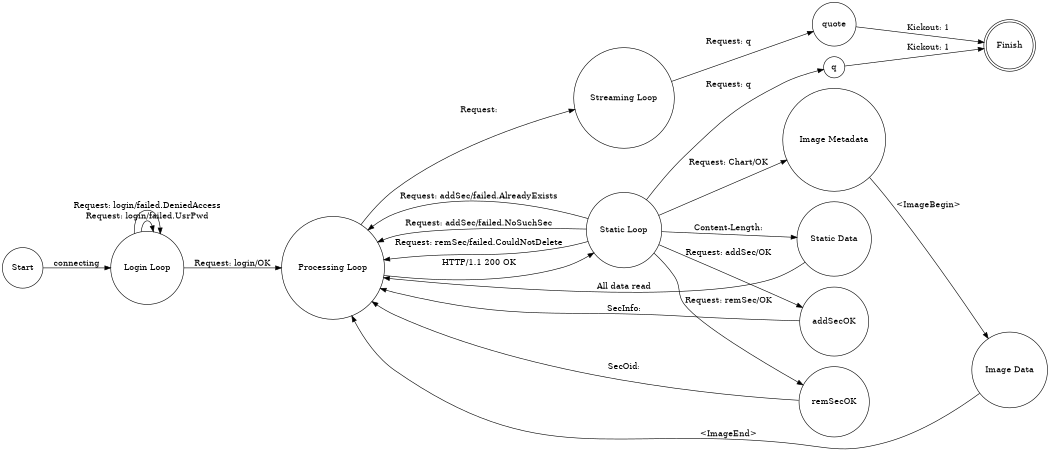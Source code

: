 digraph states {
	size="7,6"
	rankdir=LR
    node [shape=doublecircle]
	finish [label = "Finish"]
	
	node [shape=circle];
    start [label = "Start"];
	login [label = "Login Loop"];
    processing [label = "Processing Loop"]
	streaming [label = "Streaming Loop"]
	static [label = "Static Loop"]
	staticData [label = "Static Data"]
	imageMetadata [label = "Image Metadata"]
	imageData [label = "Image Data"]

    start -> login [label = "connecting"]
    login -> processing [label = "Request: login/OK"]
	login -> login [label = "Request: login/failed.UsrPwd"]
	login -> login [label = "Request: login/failed.DeniedAccess"]
    
	processing -> streaming [label = "Request:"]
	processing -> static [label = "HTTP/1.1 200 OK"]

	streaming -> quote [label = "Request: q"]

	static -> addSecOK [label = "Request: addSec/OK"]
	static -> remSecOK [label = "Request: remSec/OK"]
	static -> processing [label = "Request: addSec/failed.AlreadyExists"]
	static -> processing [label = "Request: addSec/failed.NoSuchSec"]
	static -> processing [label = "Request: remSec/failed.CouldNotDelete"]
	static -> imageMetadata [label = "Request: Chart/OK"]
	static -> q [label = "Request: q"]
			
	quote -> finish [label = "Kickout: 1"]
	
	addSecOK -> processing [label = "SecInfo:"]
	remSecOK -> processing [label = "SecOid:"]
		
	imageMetadata ->imageData [label = "<ImageBegin>"]
	
	imageData -> processing [label = "<ImageEnd>"]	
			
	q -> finish [label = "Kickout: 1"]
	
	static -> staticData [label = "Content-Length:"]
	staticData -> processing [label = "All data read"]
	
}